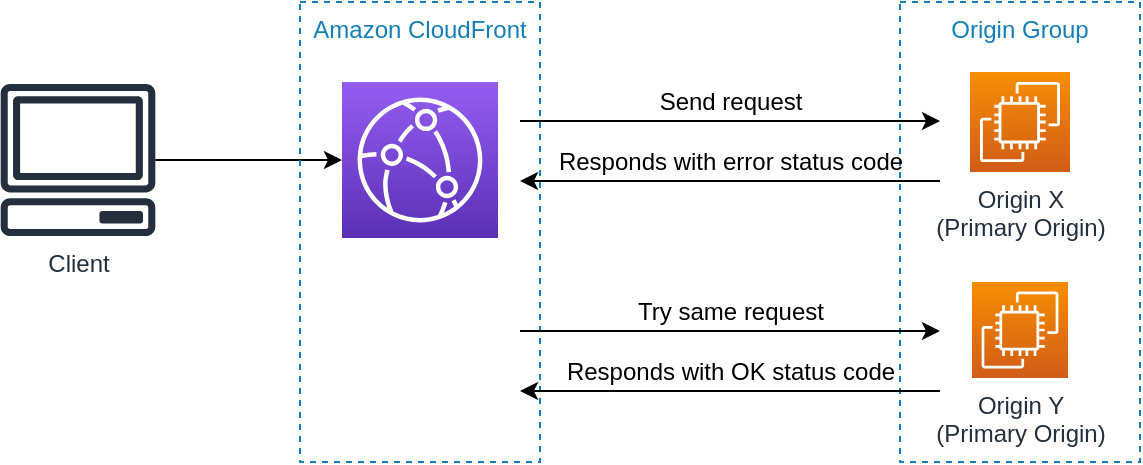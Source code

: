 <mxfile version="21.2.8" type="device">
  <diagram name="Page-1" id="2Xm-L7B6gqDyci55HkEy">
    <mxGraphModel dx="793" dy="845" grid="1" gridSize="10" guides="1" tooltips="1" connect="1" arrows="1" fold="1" page="1" pageScale="1" pageWidth="850" pageHeight="1100" math="0" shadow="0">
      <root>
        <mxCell id="0" />
        <mxCell id="1" parent="0" />
        <mxCell id="vm4hSYD2jxRo2A3-T6X4-19" style="edgeStyle=orthogonalEdgeStyle;rounded=0;orthogonalLoop=1;jettySize=auto;html=1;" edge="1" parent="1" source="vm4hSYD2jxRo2A3-T6X4-1" target="vm4hSYD2jxRo2A3-T6X4-3">
          <mxGeometry relative="1" as="geometry" />
        </mxCell>
        <mxCell id="vm4hSYD2jxRo2A3-T6X4-1" value="Client" style="sketch=0;outlineConnect=0;fontColor=#232F3E;gradientColor=none;fillColor=#232F3D;strokeColor=none;dashed=0;verticalLabelPosition=bottom;verticalAlign=top;align=center;html=1;fontSize=12;fontStyle=0;aspect=fixed;pointerEvents=1;shape=mxgraph.aws4.client;" vertex="1" parent="1">
          <mxGeometry x="160" y="271" width="78" height="76" as="geometry" />
        </mxCell>
        <mxCell id="vm4hSYD2jxRo2A3-T6X4-2" value="Amazon CloudFront" style="fillColor=none;strokeColor=#147EBA;dashed=1;verticalAlign=top;fontStyle=0;fontColor=#147EBA;whiteSpace=wrap;html=1;" vertex="1" parent="1">
          <mxGeometry x="310" y="230" width="120" height="230" as="geometry" />
        </mxCell>
        <mxCell id="vm4hSYD2jxRo2A3-T6X4-3" value="" style="sketch=0;points=[[0,0,0],[0.25,0,0],[0.5,0,0],[0.75,0,0],[1,0,0],[0,1,0],[0.25,1,0],[0.5,1,0],[0.75,1,0],[1,1,0],[0,0.25,0],[0,0.5,0],[0,0.75,0],[1,0.25,0],[1,0.5,0],[1,0.75,0]];outlineConnect=0;fontColor=#232F3E;gradientColor=#945DF2;gradientDirection=north;fillColor=#5A30B5;strokeColor=#ffffff;dashed=0;verticalLabelPosition=bottom;verticalAlign=top;align=center;html=1;fontSize=12;fontStyle=0;aspect=fixed;shape=mxgraph.aws4.resourceIcon;resIcon=mxgraph.aws4.cloudfront;" vertex="1" parent="1">
          <mxGeometry x="331" y="270" width="78" height="78" as="geometry" />
        </mxCell>
        <mxCell id="vm4hSYD2jxRo2A3-T6X4-4" value="Origin Group" style="fillColor=none;strokeColor=#147EBA;dashed=1;verticalAlign=top;fontStyle=0;fontColor=#147EBA;whiteSpace=wrap;html=1;" vertex="1" parent="1">
          <mxGeometry x="610" y="230" width="120" height="230" as="geometry" />
        </mxCell>
        <mxCell id="vm4hSYD2jxRo2A3-T6X4-5" value="Origin X&lt;br&gt;(Primary Origin)" style="sketch=0;points=[[0,0,0],[0.25,0,0],[0.5,0,0],[0.75,0,0],[1,0,0],[0,1,0],[0.25,1,0],[0.5,1,0],[0.75,1,0],[1,1,0],[0,0.25,0],[0,0.5,0],[0,0.75,0],[1,0.25,0],[1,0.5,0],[1,0.75,0]];outlineConnect=0;fontColor=#232F3E;gradientColor=#F78E04;gradientDirection=north;fillColor=#D05C17;strokeColor=#ffffff;dashed=0;verticalLabelPosition=bottom;verticalAlign=top;align=center;html=1;fontSize=12;fontStyle=0;aspect=fixed;shape=mxgraph.aws4.resourceIcon;resIcon=mxgraph.aws4.ec2;" vertex="1" parent="1">
          <mxGeometry x="645" y="265" width="50" height="50" as="geometry" />
        </mxCell>
        <mxCell id="vm4hSYD2jxRo2A3-T6X4-7" value="Origin Y&lt;br&gt;(Primary Origin)" style="sketch=0;points=[[0,0,0],[0.25,0,0],[0.5,0,0],[0.75,0,0],[1,0,0],[0,1,0],[0.25,1,0],[0.5,1,0],[0.75,1,0],[1,1,0],[0,0.25,0],[0,0.5,0],[0,0.75,0],[1,0.25,0],[1,0.5,0],[1,0.75,0]];outlineConnect=0;fontColor=#232F3E;gradientColor=#F78E04;gradientDirection=north;fillColor=#D05C17;strokeColor=#ffffff;dashed=0;verticalLabelPosition=bottom;verticalAlign=top;align=center;html=1;fontSize=12;fontStyle=0;aspect=fixed;shape=mxgraph.aws4.resourceIcon;resIcon=mxgraph.aws4.ec2;" vertex="1" parent="1">
          <mxGeometry x="646" y="370" width="48" height="48" as="geometry" />
        </mxCell>
        <mxCell id="vm4hSYD2jxRo2A3-T6X4-11" value="" style="edgeStyle=none;orthogonalLoop=1;jettySize=auto;html=1;rounded=0;" edge="1" parent="1">
          <mxGeometry width="100" relative="1" as="geometry">
            <mxPoint x="420" y="289.5" as="sourcePoint" />
            <mxPoint x="630" y="289.5" as="targetPoint" />
            <Array as="points" />
          </mxGeometry>
        </mxCell>
        <mxCell id="vm4hSYD2jxRo2A3-T6X4-12" value="Send request" style="text;html=1;align=center;verticalAlign=middle;resizable=0;points=[];autosize=1;strokeColor=none;fillColor=none;" vertex="1" parent="1">
          <mxGeometry x="480" y="265" width="90" height="30" as="geometry" />
        </mxCell>
        <mxCell id="vm4hSYD2jxRo2A3-T6X4-13" value="" style="edgeStyle=none;orthogonalLoop=1;jettySize=auto;html=1;rounded=0;" edge="1" parent="1">
          <mxGeometry width="100" relative="1" as="geometry">
            <mxPoint x="420" y="394.5" as="sourcePoint" />
            <mxPoint x="630" y="394.5" as="targetPoint" />
            <Array as="points" />
          </mxGeometry>
        </mxCell>
        <mxCell id="vm4hSYD2jxRo2A3-T6X4-14" value="Try same request" style="text;html=1;align=center;verticalAlign=middle;resizable=0;points=[];autosize=1;strokeColor=none;fillColor=none;" vertex="1" parent="1">
          <mxGeometry x="465" y="370" width="120" height="30" as="geometry" />
        </mxCell>
        <mxCell id="vm4hSYD2jxRo2A3-T6X4-15" value="" style="edgeStyle=none;orthogonalLoop=1;jettySize=auto;html=1;rounded=0;" edge="1" parent="1">
          <mxGeometry width="100" relative="1" as="geometry">
            <mxPoint x="630" y="319.5" as="sourcePoint" />
            <mxPoint x="420" y="319.5" as="targetPoint" />
            <Array as="points" />
          </mxGeometry>
        </mxCell>
        <mxCell id="vm4hSYD2jxRo2A3-T6X4-16" value="Responds with error status code" style="text;html=1;align=center;verticalAlign=middle;resizable=0;points=[];autosize=1;strokeColor=none;fillColor=none;" vertex="1" parent="1">
          <mxGeometry x="425" y="295" width="200" height="30" as="geometry" />
        </mxCell>
        <mxCell id="vm4hSYD2jxRo2A3-T6X4-17" value="" style="edgeStyle=none;orthogonalLoop=1;jettySize=auto;html=1;rounded=0;" edge="1" parent="1">
          <mxGeometry width="100" relative="1" as="geometry">
            <mxPoint x="630" y="424.5" as="sourcePoint" />
            <mxPoint x="420" y="424.5" as="targetPoint" />
            <Array as="points" />
          </mxGeometry>
        </mxCell>
        <mxCell id="vm4hSYD2jxRo2A3-T6X4-18" value="Responds with OK status code" style="text;html=1;align=center;verticalAlign=middle;resizable=0;points=[];autosize=1;strokeColor=none;fillColor=none;" vertex="1" parent="1">
          <mxGeometry x="430" y="400" width="190" height="30" as="geometry" />
        </mxCell>
      </root>
    </mxGraphModel>
  </diagram>
</mxfile>
